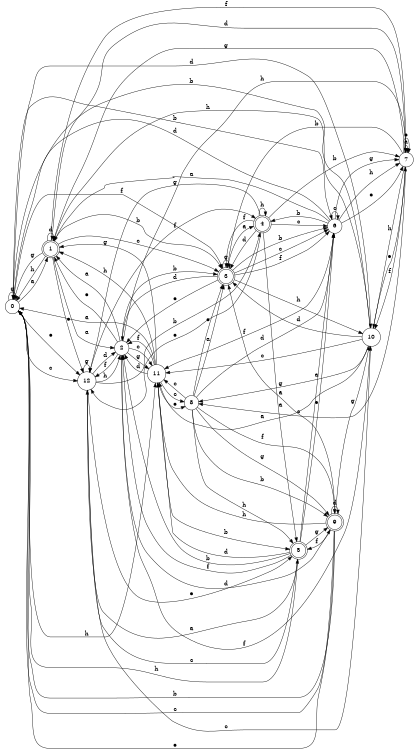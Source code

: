 digraph n11_10 {
__start0 [label="" shape="none"];

rankdir=LR;
size="8,5";

s0 [style="filled", color="black", fillcolor="white" shape="circle", label="0"];
s1 [style="rounded,filled", color="black", fillcolor="white" shape="doublecircle", label="1"];
s2 [style="filled", color="black", fillcolor="white" shape="circle", label="2"];
s3 [style="rounded,filled", color="black", fillcolor="white" shape="doublecircle", label="3"];
s4 [style="rounded,filled", color="black", fillcolor="white" shape="doublecircle", label="4"];
s5 [style="rounded,filled", color="black", fillcolor="white" shape="doublecircle", label="5"];
s6 [style="filled", color="black", fillcolor="white" shape="circle", label="6"];
s7 [style="filled", color="black", fillcolor="white" shape="circle", label="7"];
s8 [style="filled", color="black", fillcolor="white" shape="circle", label="8"];
s9 [style="rounded,filled", color="black", fillcolor="white" shape="doublecircle", label="9"];
s10 [style="filled", color="black", fillcolor="white" shape="circle", label="10"];
s11 [style="filled", color="black", fillcolor="white" shape="circle", label="11"];
s12 [style="filled", color="black", fillcolor="white" shape="circle", label="12"];
s0 -> s1 [label="a"];
s0 -> s6 [label="b"];
s0 -> s12 [label="c"];
s0 -> s10 [label="d"];
s0 -> s12 [label="e"];
s0 -> s3 [label="f"];
s0 -> s0 [label="g"];
s0 -> s11 [label="h"];
s1 -> s2 [label="a"];
s1 -> s3 [label="b"];
s1 -> s3 [label="c"];
s1 -> s1 [label="d"];
s1 -> s12 [label="e"];
s1 -> s7 [label="f"];
s1 -> s0 [label="g"];
s1 -> s0 [label="h"];
s2 -> s1 [label="a"];
s2 -> s3 [label="b"];
s2 -> s11 [label="c"];
s2 -> s9 [label="d"];
s2 -> s1 [label="e"];
s2 -> s12 [label="f"];
s2 -> s11 [label="g"];
s2 -> s7 [label="h"];
s3 -> s4 [label="a"];
s3 -> s6 [label="b"];
s3 -> s6 [label="c"];
s3 -> s2 [label="d"];
s3 -> s2 [label="e"];
s3 -> s6 [label="f"];
s3 -> s3 [label="g"];
s3 -> s10 [label="h"];
s4 -> s5 [label="a"];
s4 -> s7 [label="b"];
s4 -> s6 [label="c"];
s4 -> s3 [label="d"];
s4 -> s12 [label="e"];
s4 -> s3 [label="f"];
s4 -> s12 [label="g"];
s4 -> s4 [label="h"];
s5 -> s6 [label="a"];
s5 -> s2 [label="b"];
s5 -> s12 [label="c"];
s5 -> s11 [label="d"];
s5 -> s6 [label="e"];
s5 -> s2 [label="f"];
s5 -> s9 [label="g"];
s5 -> s0 [label="h"];
s6 -> s1 [label="a"];
s6 -> s4 [label="b"];
s6 -> s6 [label="c"];
s6 -> s0 [label="d"];
s6 -> s7 [label="e"];
s6 -> s11 [label="f"];
s6 -> s7 [label="g"];
s6 -> s7 [label="h"];
s7 -> s7 [label="a"];
s7 -> s3 [label="b"];
s7 -> s8 [label="c"];
s7 -> s1 [label="d"];
s7 -> s7 [label="e"];
s7 -> s10 [label="f"];
s7 -> s1 [label="g"];
s7 -> s10 [label="h"];
s8 -> s3 [label="a"];
s8 -> s9 [label="b"];
s8 -> s11 [label="c"];
s8 -> s6 [label="d"];
s8 -> s3 [label="e"];
s8 -> s9 [label="f"];
s8 -> s9 [label="g"];
s8 -> s5 [label="h"];
s9 -> s3 [label="a"];
s9 -> s0 [label="b"];
s9 -> s0 [label="c"];
s9 -> s9 [label="d"];
s9 -> s0 [label="e"];
s9 -> s5 [label="f"];
s9 -> s10 [label="g"];
s9 -> s11 [label="h"];
s10 -> s11 [label="a"];
s10 -> s0 [label="b"];
s10 -> s11 [label="c"];
s10 -> s3 [label="d"];
s10 -> s7 [label="e"];
s10 -> s2 [label="f"];
s10 -> s8 [label="g"];
s10 -> s1 [label="h"];
s11 -> s0 [label="a"];
s11 -> s5 [label="b"];
s11 -> s8 [label="c"];
s11 -> s2 [label="d"];
s11 -> s8 [label="e"];
s11 -> s2 [label="f"];
s11 -> s1 [label="g"];
s11 -> s1 [label="h"];
s12 -> s5 [label="a"];
s12 -> s4 [label="b"];
s12 -> s10 [label="c"];
s12 -> s2 [label="d"];
s12 -> s5 [label="e"];
s12 -> s4 [label="f"];
s12 -> s12 [label="g"];
s12 -> s2 [label="h"];

}